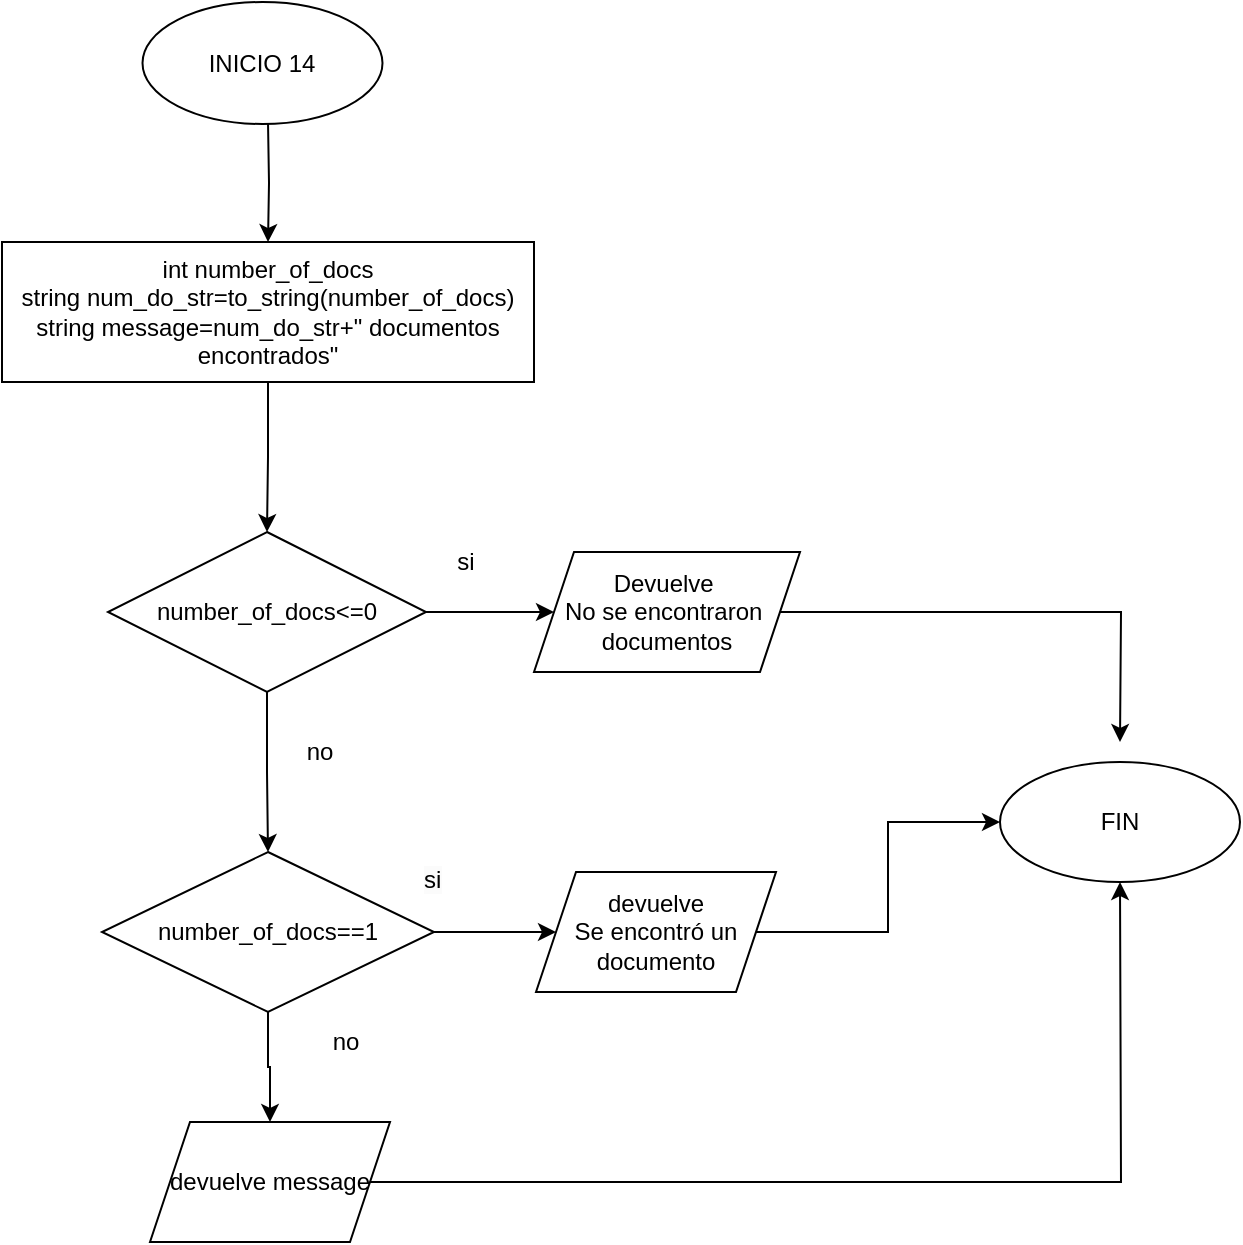 <mxfile version="24.4.0" type="github">
  <diagram name="Página-1" id="LoIEkloF_B6qFwC15rVa">
    <mxGraphModel dx="1107" dy="-9229" grid="1" gridSize="10" guides="1" tooltips="1" connect="1" arrows="1" fold="1" page="1" pageScale="1" pageWidth="827" pageHeight="1169" math="0" shadow="0">
      <root>
        <mxCell id="0" />
        <mxCell id="1" parent="0" />
        <mxCell id="TjsoiEwBBLTuDI3JdPtR-1" style="edgeStyle=orthogonalEdgeStyle;rounded=0;orthogonalLoop=1;jettySize=auto;html=1;entryX=0.5;entryY=0;entryDx=0;entryDy=0;" edge="1" parent="1" target="TjsoiEwBBLTuDI3JdPtR-3">
          <mxGeometry relative="1" as="geometry">
            <mxPoint x="173" y="10610" as="sourcePoint" />
          </mxGeometry>
        </mxCell>
        <mxCell id="TjsoiEwBBLTuDI3JdPtR-2" value="" style="edgeStyle=orthogonalEdgeStyle;rounded=0;orthogonalLoop=1;jettySize=auto;html=1;" edge="1" parent="1" source="TjsoiEwBBLTuDI3JdPtR-3" target="TjsoiEwBBLTuDI3JdPtR-6">
          <mxGeometry relative="1" as="geometry" />
        </mxCell>
        <mxCell id="TjsoiEwBBLTuDI3JdPtR-3" value="int number_of_docs&lt;div&gt;&lt;div&gt;string num_do_str=to_string(number_of_docs)&lt;/div&gt;&lt;div&gt;string message=num_do_str+&quot; documentos encontrados&quot;&lt;/div&gt;&lt;/div&gt;" style="rounded=0;whiteSpace=wrap;html=1;" vertex="1" parent="1">
          <mxGeometry x="40" y="10670" width="266" height="70" as="geometry" />
        </mxCell>
        <mxCell id="TjsoiEwBBLTuDI3JdPtR-4" value="" style="edgeStyle=orthogonalEdgeStyle;rounded=0;orthogonalLoop=1;jettySize=auto;html=1;" edge="1" parent="1" source="TjsoiEwBBLTuDI3JdPtR-6" target="TjsoiEwBBLTuDI3JdPtR-9">
          <mxGeometry relative="1" as="geometry" />
        </mxCell>
        <mxCell id="TjsoiEwBBLTuDI3JdPtR-5" value="" style="edgeStyle=orthogonalEdgeStyle;rounded=0;orthogonalLoop=1;jettySize=auto;html=1;" edge="1" parent="1" source="TjsoiEwBBLTuDI3JdPtR-6" target="TjsoiEwBBLTuDI3JdPtR-11">
          <mxGeometry relative="1" as="geometry" />
        </mxCell>
        <mxCell id="TjsoiEwBBLTuDI3JdPtR-6" value="number_of_docs&amp;lt;=0" style="rhombus;whiteSpace=wrap;html=1;rounded=0;" vertex="1" parent="1">
          <mxGeometry x="93" y="10815" width="159" height="80" as="geometry" />
        </mxCell>
        <mxCell id="TjsoiEwBBLTuDI3JdPtR-7" value="" style="edgeStyle=orthogonalEdgeStyle;rounded=0;orthogonalLoop=1;jettySize=auto;html=1;" edge="1" parent="1" source="TjsoiEwBBLTuDI3JdPtR-9" target="TjsoiEwBBLTuDI3JdPtR-13">
          <mxGeometry relative="1" as="geometry" />
        </mxCell>
        <mxCell id="TjsoiEwBBLTuDI3JdPtR-8" value="" style="edgeStyle=orthogonalEdgeStyle;rounded=0;orthogonalLoop=1;jettySize=auto;html=1;" edge="1" parent="1" source="TjsoiEwBBLTuDI3JdPtR-9" target="TjsoiEwBBLTuDI3JdPtR-15">
          <mxGeometry relative="1" as="geometry" />
        </mxCell>
        <mxCell id="TjsoiEwBBLTuDI3JdPtR-9" value="number_of_docs==1" style="rhombus;whiteSpace=wrap;html=1;rounded=0;" vertex="1" parent="1">
          <mxGeometry x="90" y="10975" width="166" height="80" as="geometry" />
        </mxCell>
        <mxCell id="TjsoiEwBBLTuDI3JdPtR-10" style="edgeStyle=orthogonalEdgeStyle;rounded=0;orthogonalLoop=1;jettySize=auto;html=1;" edge="1" parent="1" source="TjsoiEwBBLTuDI3JdPtR-11">
          <mxGeometry relative="1" as="geometry">
            <mxPoint x="599" y="10920" as="targetPoint" />
          </mxGeometry>
        </mxCell>
        <mxCell id="TjsoiEwBBLTuDI3JdPtR-11" value="Devuelve&amp;nbsp;&lt;div&gt;No se encontraron&amp;nbsp;&lt;/div&gt;&lt;div&gt;documentos&lt;/div&gt;" style="shape=parallelogram;perimeter=parallelogramPerimeter;whiteSpace=wrap;html=1;fixedSize=1;rounded=0;" vertex="1" parent="1">
          <mxGeometry x="306" y="10825" width="133" height="60" as="geometry" />
        </mxCell>
        <mxCell id="TjsoiEwBBLTuDI3JdPtR-12" style="edgeStyle=orthogonalEdgeStyle;rounded=0;orthogonalLoop=1;jettySize=auto;html=1;entryX=0;entryY=0.5;entryDx=0;entryDy=0;" edge="1" parent="1" source="TjsoiEwBBLTuDI3JdPtR-13" target="TjsoiEwBBLTuDI3JdPtR-21">
          <mxGeometry relative="1" as="geometry" />
        </mxCell>
        <mxCell id="TjsoiEwBBLTuDI3JdPtR-13" value="devuelve&lt;div&gt;Se encontró un&lt;/div&gt;&lt;div&gt;documento&lt;/div&gt;" style="shape=parallelogram;perimeter=parallelogramPerimeter;whiteSpace=wrap;html=1;fixedSize=1;rounded=0;" vertex="1" parent="1">
          <mxGeometry x="307" y="10985" width="120" height="60" as="geometry" />
        </mxCell>
        <mxCell id="TjsoiEwBBLTuDI3JdPtR-14" style="edgeStyle=orthogonalEdgeStyle;rounded=0;orthogonalLoop=1;jettySize=auto;html=1;" edge="1" parent="1" source="TjsoiEwBBLTuDI3JdPtR-15">
          <mxGeometry relative="1" as="geometry">
            <mxPoint x="599" y="10990" as="targetPoint" />
          </mxGeometry>
        </mxCell>
        <mxCell id="TjsoiEwBBLTuDI3JdPtR-15" value="devuelve message" style="shape=parallelogram;perimeter=parallelogramPerimeter;whiteSpace=wrap;html=1;fixedSize=1;rounded=0;" vertex="1" parent="1">
          <mxGeometry x="114" y="11110" width="120" height="60" as="geometry" />
        </mxCell>
        <mxCell id="TjsoiEwBBLTuDI3JdPtR-16" value="si" style="text;html=1;align=center;verticalAlign=middle;whiteSpace=wrap;rounded=0;" vertex="1" parent="1">
          <mxGeometry x="242" y="10815" width="60" height="30" as="geometry" />
        </mxCell>
        <mxCell id="TjsoiEwBBLTuDI3JdPtR-17" value="&lt;span style=&quot;color: rgb(0, 0, 0); font-family: Helvetica; font-size: 12px; font-style: normal; font-variant-ligatures: normal; font-variant-caps: normal; font-weight: 400; letter-spacing: normal; orphans: 2; text-align: center; text-indent: 0px; text-transform: none; widows: 2; word-spacing: 0px; -webkit-text-stroke-width: 0px; white-space: normal; background-color: rgb(251, 251, 251); text-decoration-thickness: initial; text-decoration-style: initial; text-decoration-color: initial; display: inline !important; float: none;&quot;&gt;si&lt;/span&gt;" style="text;whiteSpace=wrap;html=1;" vertex="1" parent="1">
          <mxGeometry x="249" y="10975" width="40" height="40" as="geometry" />
        </mxCell>
        <mxCell id="TjsoiEwBBLTuDI3JdPtR-18" value="no" style="text;html=1;align=center;verticalAlign=middle;whiteSpace=wrap;rounded=0;" vertex="1" parent="1">
          <mxGeometry x="169" y="10910" width="60" height="30" as="geometry" />
        </mxCell>
        <mxCell id="TjsoiEwBBLTuDI3JdPtR-19" value="no" style="text;html=1;align=center;verticalAlign=middle;whiteSpace=wrap;rounded=0;" vertex="1" parent="1">
          <mxGeometry x="182" y="11055" width="60" height="30" as="geometry" />
        </mxCell>
        <mxCell id="TjsoiEwBBLTuDI3JdPtR-20" value="INICIO 14" style="ellipse;whiteSpace=wrap;html=1;" vertex="1" parent="1">
          <mxGeometry x="110.25" y="10550" width="120" height="61" as="geometry" />
        </mxCell>
        <mxCell id="TjsoiEwBBLTuDI3JdPtR-21" value="FIN" style="ellipse;whiteSpace=wrap;html=1;" vertex="1" parent="1">
          <mxGeometry x="539" y="10930" width="120" height="60" as="geometry" />
        </mxCell>
      </root>
    </mxGraphModel>
  </diagram>
</mxfile>
